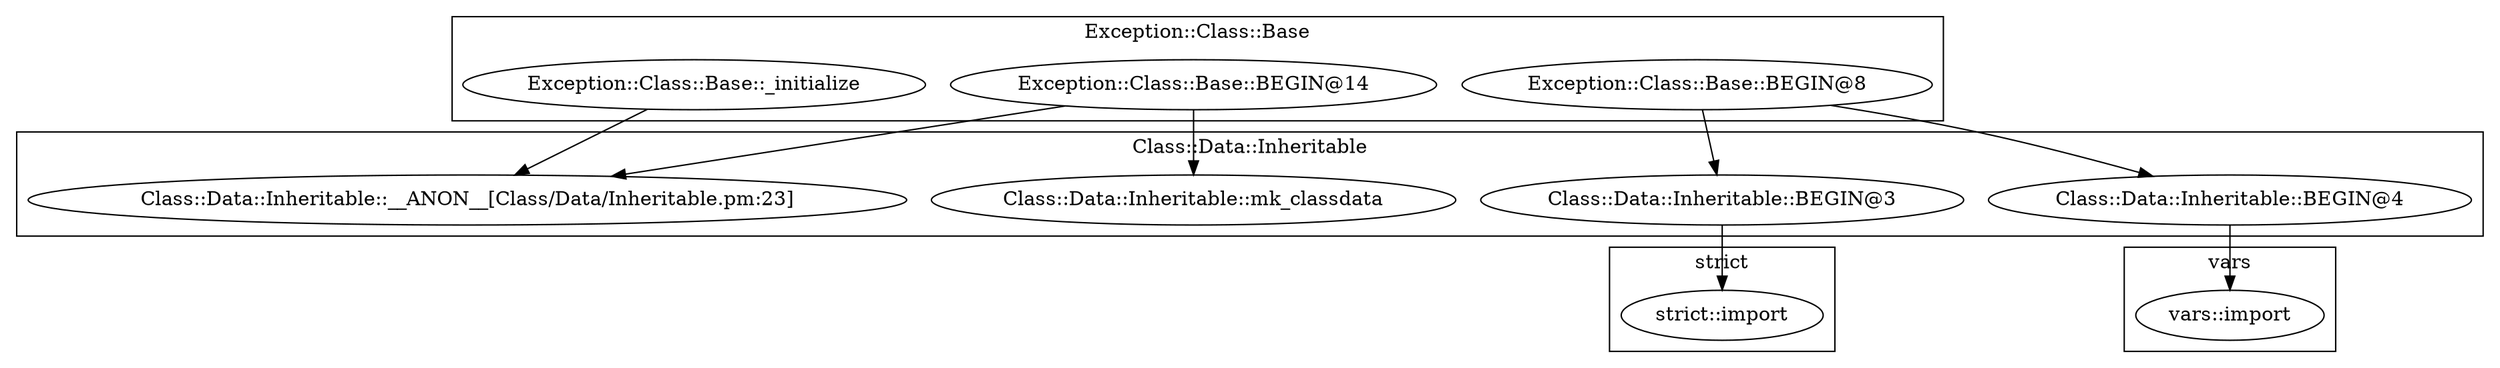 digraph {
graph [overlap=false]
subgraph cluster_vars {
	label="vars";
	"vars::import";
}
subgraph cluster_strict {
	label="strict";
	"strict::import";
}
subgraph cluster_Class_Data_Inheritable {
	label="Class::Data::Inheritable";
	"Class::Data::Inheritable::mk_classdata";
	"Class::Data::Inheritable::BEGIN@3";
	"Class::Data::Inheritable::__ANON__[Class/Data/Inheritable.pm:23]";
	"Class::Data::Inheritable::BEGIN@4";
}
subgraph cluster_Exception_Class_Base {
	label="Exception::Class::Base";
	"Exception::Class::Base::BEGIN@8";
	"Exception::Class::Base::BEGIN@14";
	"Exception::Class::Base::_initialize";
}
"Exception::Class::Base::_initialize" -> "Class::Data::Inheritable::__ANON__[Class/Data/Inheritable.pm:23]";
"Exception::Class::Base::BEGIN@14" -> "Class::Data::Inheritable::__ANON__[Class/Data/Inheritable.pm:23]";
"Exception::Class::Base::BEGIN@8" -> "Class::Data::Inheritable::BEGIN@3";
"Exception::Class::Base::BEGIN@14" -> "Class::Data::Inheritable::mk_classdata";
"Class::Data::Inheritable::BEGIN@4" -> "vars::import";
"Exception::Class::Base::BEGIN@8" -> "Class::Data::Inheritable::BEGIN@4";
"Class::Data::Inheritable::BEGIN@3" -> "strict::import";
}
